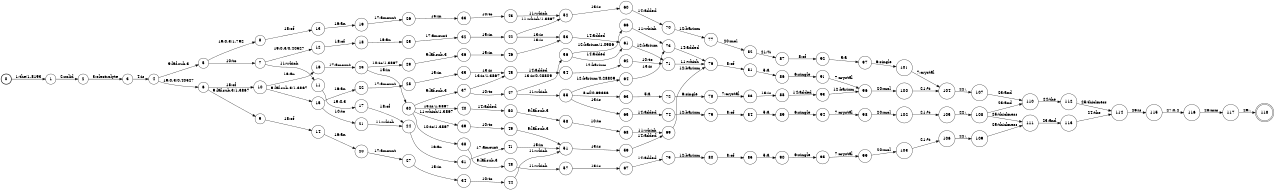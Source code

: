 digraph FST {
rankdir = LR;
size = "8.5,11";
label = "";
center = 1;
orientation = Portrait;
ranksep = "0.4";
nodesep = "0.25";
0 [label = "0", shape = circle, style = bold, fontsize = 14]
	0 -> 1 [label = "1:the/1.8193", fontsize = 14];
1 [label = "1", shape = circle, style = solid, fontsize = 14]
	1 -> 2 [label = "2:solid", fontsize = 14];
2 [label = "2", shape = circle, style = solid, fontsize = 14]
	2 -> 3 [label = "3:electrolyte", fontsize = 14];
3 [label = "3", shape = circle, style = solid, fontsize = 14]
	3 -> 4 [label = "4:is", fontsize = 14];
4 [label = "4", shape = circle, style = solid, fontsize = 14]
	4 -> 5 [label = "9:laf.sub.3", fontsize = 14];
	4 -> 6 [label = "19:0.3/0.40527", fontsize = 14];
5 [label = "5", shape = circle, style = solid, fontsize = 14]
	5 -> 7 [label = "10:to", fontsize = 14];
	5 -> 8 [label = "19:0.3/1.792", fontsize = 14];
6 [label = "6", shape = circle, style = solid, fontsize = 14]
	6 -> 9 [label = "9:laf.sub.3/1.3867", fontsize = 14];
	6 -> 10 [label = "18:of", fontsize = 14];
7 [label = "7", shape = circle, style = solid, fontsize = 14]
	7 -> 11 [label = "11:which", fontsize = 14];
	7 -> 12 [label = "19:0.3/0.40527", fontsize = 14];
8 [label = "8", shape = circle, style = solid, fontsize = 14]
	8 -> 13 [label = "18:of", fontsize = 14];
9 [label = "9", shape = circle, style = solid, fontsize = 14]
	9 -> 14 [label = "18:of", fontsize = 14];
10 [label = "10", shape = circle, style = solid, fontsize = 14]
	10 -> 15 [label = "9:laf.sub.3/1.3867", fontsize = 14];
	10 -> 16 [label = "16:an", fontsize = 14];
11 [label = "11", shape = circle, style = solid, fontsize = 14]
	11 -> 17 [label = "19:0.3", fontsize = 14];
12 [label = "12", shape = circle, style = solid, fontsize = 14]
	12 -> 18 [label = "18:of", fontsize = 14];
13 [label = "13", shape = circle, style = solid, fontsize = 14]
	13 -> 19 [label = "16:an", fontsize = 14];
14 [label = "14", shape = circle, style = solid, fontsize = 14]
	14 -> 20 [label = "16:an", fontsize = 14];
15 [label = "15", shape = circle, style = solid, fontsize = 14]
	15 -> 21 [label = "10:to", fontsize = 14];
	15 -> 22 [label = "16:an", fontsize = 14];
16 [label = "16", shape = circle, style = solid, fontsize = 14]
	16 -> 23 [label = "17:amount", fontsize = 14];
17 [label = "17", shape = circle, style = solid, fontsize = 14]
	17 -> 24 [label = "18:of", fontsize = 14];
18 [label = "18", shape = circle, style = solid, fontsize = 14]
	18 -> 25 [label = "16:an", fontsize = 14];
19 [label = "19", shape = circle, style = solid, fontsize = 14]
	19 -> 26 [label = "17:amount", fontsize = 14];
20 [label = "20", shape = circle, style = solid, fontsize = 14]
	20 -> 27 [label = "17:amount", fontsize = 14];
21 [label = "21", shape = circle, style = solid, fontsize = 14]
	21 -> 24 [label = "11:which", fontsize = 14];
22 [label = "22", shape = circle, style = solid, fontsize = 14]
	22 -> 28 [label = "17:amount", fontsize = 14];
23 [label = "23", shape = circle, style = solid, fontsize = 14]
	23 -> 29 [label = "10:to/1.3867", fontsize = 14];
	23 -> 30 [label = "15:in", fontsize = 14];
24 [label = "24", shape = circle, style = solid, fontsize = 14]
	24 -> 31 [label = "16:an", fontsize = 14];
25 [label = "25", shape = circle, style = solid, fontsize = 14]
	25 -> 32 [label = "17:amount", fontsize = 14];
26 [label = "26", shape = circle, style = solid, fontsize = 14]
	26 -> 33 [label = "15:in", fontsize = 14];
27 [label = "27", shape = circle, style = solid, fontsize = 14]
	27 -> 34 [label = "15:in", fontsize = 14];
28 [label = "28", shape = circle, style = solid, fontsize = 14]
	28 -> 35 [label = "15:in", fontsize = 14];
29 [label = "29", shape = circle, style = solid, fontsize = 14]
	29 -> 36 [label = "9:laf.sub.3", fontsize = 14];
30 [label = "30", shape = circle, style = solid, fontsize = 14]
	30 -> 40 [label = "13:is/1.3867", fontsize = 14];
	30 -> 37 [label = "9:laf.sub.3", fontsize = 14];
	30 -> 38 [label = "10:to/1.3867", fontsize = 14];
	30 -> 39 [label = "11:which/1.3867", fontsize = 14];
31 [label = "31", shape = circle, style = solid, fontsize = 14]
	31 -> 41 [label = "17:amount", fontsize = 14];
32 [label = "32", shape = circle, style = solid, fontsize = 14]
	32 -> 42 [label = "15:in", fontsize = 14];
33 [label = "33", shape = circle, style = solid, fontsize = 14]
	33 -> 43 [label = "10:to", fontsize = 14];
34 [label = "34", shape = circle, style = solid, fontsize = 14]
	34 -> 44 [label = "10:to", fontsize = 14];
35 [label = "35", shape = circle, style = solid, fontsize = 14]
	35 -> 45 [label = "13:is", fontsize = 14];
36 [label = "36", shape = circle, style = solid, fontsize = 14]
	36 -> 46 [label = "15:in", fontsize = 14];
37 [label = "37", shape = circle, style = solid, fontsize = 14]
	37 -> 45 [label = "13:is/1.3867", fontsize = 14];
	37 -> 47 [label = "10:to", fontsize = 14];
38 [label = "38", shape = circle, style = solid, fontsize = 14]
	38 -> 48 [label = "9:laf.sub.3", fontsize = 14];
39 [label = "39", shape = circle, style = solid, fontsize = 14]
	39 -> 49 [label = "10:to", fontsize = 14];
40 [label = "40", shape = circle, style = solid, fontsize = 14]
	40 -> 50 [label = "14:added", fontsize = 14];
41 [label = "41", shape = circle, style = solid, fontsize = 14]
	41 -> 51 [label = "15:in", fontsize = 14];
42 [label = "42", shape = circle, style = solid, fontsize = 14]
	42 -> 53 [label = "13:is", fontsize = 14];
	42 -> 52 [label = "11:which/1.3867", fontsize = 14];
43 [label = "43", shape = circle, style = solid, fontsize = 14]
	43 -> 52 [label = "11:which", fontsize = 14];
44 [label = "44", shape = circle, style = solid, fontsize = 14]
	44 -> 51 [label = "11:which", fontsize = 14];
45 [label = "45", shape = circle, style = solid, fontsize = 14]
	45 -> 54 [label = "14:added", fontsize = 14];
46 [label = "46", shape = circle, style = solid, fontsize = 14]
	46 -> 53 [label = "13:is", fontsize = 14];
47 [label = "47", shape = circle, style = solid, fontsize = 14]
	47 -> 56 [label = "13:is/0.28809", fontsize = 14];
	47 -> 55 [label = "11:which", fontsize = 14];
48 [label = "48", shape = circle, style = solid, fontsize = 14]
	48 -> 57 [label = "11:which", fontsize = 14];
49 [label = "49", shape = circle, style = solid, fontsize = 14]
	49 -> 51 [label = "9:laf.sub.3", fontsize = 14];
50 [label = "50", shape = circle, style = solid, fontsize = 14]
	50 -> 58 [label = "9:laf.sub.3", fontsize = 14];
51 [label = "51", shape = circle, style = solid, fontsize = 14]
	51 -> 59 [label = "13:is", fontsize = 14];
52 [label = "52", shape = circle, style = solid, fontsize = 14]
	52 -> 60 [label = "13:is", fontsize = 14];
53 [label = "53", shape = circle, style = solid, fontsize = 14]
	53 -> 61 [label = "14:added", fontsize = 14];
54 [label = "54", shape = circle, style = solid, fontsize = 14]
	54 -> 62 [label = "12:barium", fontsize = 14];
55 [label = "55", shape = circle, style = solid, fontsize = 14]
	55 -> 65 [label = "13:is", fontsize = 14];
	55 -> 64 [label = "12:barium/0.28809", fontsize = 14];
	55 -> 63 [label = "8:of/0.69336", fontsize = 14];
56 [label = "56", shape = circle, style = solid, fontsize = 14]
	56 -> 66 [label = "12:barium/1.0986", fontsize = 14];
	56 -> 61 [label = "14:added", fontsize = 14];
57 [label = "57", shape = circle, style = solid, fontsize = 14]
	57 -> 67 [label = "13:is", fontsize = 14];
58 [label = "58", shape = circle, style = solid, fontsize = 14]
	58 -> 68 [label = "10:to", fontsize = 14];
59 [label = "59", shape = circle, style = solid, fontsize = 14]
	59 -> 69 [label = "14:added", fontsize = 14];
60 [label = "60", shape = circle, style = solid, fontsize = 14]
	60 -> 70 [label = "14:added", fontsize = 14];
61 [label = "61", shape = circle, style = solid, fontsize = 14]
	61 -> 71 [label = "12:barium", fontsize = 14];
62 [label = "62", shape = circle, style = solid, fontsize = 14]
	62 -> 71 [label = "10:to", fontsize = 14];
63 [label = "63", shape = circle, style = solid, fontsize = 14]
	63 -> 72 [label = "5:a", fontsize = 14];
64 [label = "64", shape = circle, style = solid, fontsize = 14]
	64 -> 73 [label = "13:is", fontsize = 14];
65 [label = "65", shape = circle, style = solid, fontsize = 14]
	65 -> 74 [label = "14:added", fontsize = 14];
66 [label = "66", shape = circle, style = solid, fontsize = 14]
	66 -> 73 [label = "11:which", fontsize = 14];
67 [label = "67", shape = circle, style = solid, fontsize = 14]
	67 -> 75 [label = "14:added", fontsize = 14];
68 [label = "68", shape = circle, style = solid, fontsize = 14]
	68 -> 69 [label = "11:which", fontsize = 14];
69 [label = "69", shape = circle, style = solid, fontsize = 14]
	69 -> 76 [label = "12:barium", fontsize = 14];
70 [label = "70", shape = circle, style = solid, fontsize = 14]
	70 -> 77 [label = "12:barium", fontsize = 14];
71 [label = "71", shape = circle, style = solid, fontsize = 14]
	71 -> 76 [label = "11:which", fontsize = 14];
72 [label = "72", shape = circle, style = solid, fontsize = 14]
	72 -> 78 [label = "6:single", fontsize = 14];
73 [label = "73", shape = circle, style = solid, fontsize = 14]
	73 -> 76 [label = "14:added", fontsize = 14];
74 [label = "74", shape = circle, style = solid, fontsize = 14]
	74 -> 79 [label = "12:barium", fontsize = 14];
75 [label = "75", shape = circle, style = solid, fontsize = 14]
	75 -> 80 [label = "12:barium", fontsize = 14];
76 [label = "76", shape = circle, style = solid, fontsize = 14]
	76 -> 81 [label = "8:of", fontsize = 14];
77 [label = "77", shape = circle, style = solid, fontsize = 14]
	77 -> 82 [label = "20:mol", fontsize = 14];
78 [label = "78", shape = circle, style = solid, fontsize = 14]
	78 -> 83 [label = "7:crystal", fontsize = 14];
79 [label = "79", shape = circle, style = solid, fontsize = 14]
	79 -> 84 [label = "8:of", fontsize = 14];
80 [label = "80", shape = circle, style = solid, fontsize = 14]
	80 -> 85 [label = "8:of", fontsize = 14];
81 [label = "81", shape = circle, style = solid, fontsize = 14]
	81 -> 86 [label = "5:a", fontsize = 14];
82 [label = "82", shape = circle, style = solid, fontsize = 14]
	82 -> 87 [label = "21:%", fontsize = 14];
83 [label = "83", shape = circle, style = solid, fontsize = 14]
	83 -> 88 [label = "13:is", fontsize = 14];
84 [label = "84", shape = circle, style = solid, fontsize = 14]
	84 -> 89 [label = "5:a", fontsize = 14];
85 [label = "85", shape = circle, style = solid, fontsize = 14]
	85 -> 90 [label = "5:a", fontsize = 14];
86 [label = "86", shape = circle, style = solid, fontsize = 14]
	86 -> 91 [label = "6:single", fontsize = 14];
87 [label = "87", shape = circle, style = solid, fontsize = 14]
	87 -> 92 [label = "8:of", fontsize = 14];
88 [label = "88", shape = circle, style = solid, fontsize = 14]
	88 -> 93 [label = "14:added", fontsize = 14];
89 [label = "89", shape = circle, style = solid, fontsize = 14]
	89 -> 94 [label = "6:single", fontsize = 14];
90 [label = "90", shape = circle, style = solid, fontsize = 14]
	90 -> 95 [label = "6:single", fontsize = 14];
91 [label = "91", shape = circle, style = solid, fontsize = 14]
	91 -> 96 [label = "7:crystal", fontsize = 14];
92 [label = "92", shape = circle, style = solid, fontsize = 14]
	92 -> 97 [label = "5:a", fontsize = 14];
93 [label = "93", shape = circle, style = solid, fontsize = 14]
	93 -> 96 [label = "12:barium", fontsize = 14];
94 [label = "94", shape = circle, style = solid, fontsize = 14]
	94 -> 98 [label = "7:crystal", fontsize = 14];
95 [label = "95", shape = circle, style = solid, fontsize = 14]
	95 -> 99 [label = "7:crystal", fontsize = 14];
96 [label = "96", shape = circle, style = solid, fontsize = 14]
	96 -> 100 [label = "20:mol", fontsize = 14];
97 [label = "97", shape = circle, style = solid, fontsize = 14]
	97 -> 101 [label = "6:single", fontsize = 14];
98 [label = "98", shape = circle, style = solid, fontsize = 14]
	98 -> 102 [label = "20:mol", fontsize = 14];
99 [label = "99", shape = circle, style = solid, fontsize = 14]
	99 -> 103 [label = "20:mol", fontsize = 14];
100 [label = "100", shape = circle, style = solid, fontsize = 14]
	100 -> 104 [label = "21:%", fontsize = 14];
101 [label = "101", shape = circle, style = solid, fontsize = 14]
	101 -> 104 [label = "7:crystal", fontsize = 14];
102 [label = "102", shape = circle, style = solid, fontsize = 14]
	102 -> 105 [label = "21:%", fontsize = 14];
103 [label = "103", shape = circle, style = solid, fontsize = 14]
	103 -> 106 [label = "21:%", fontsize = 14];
104 [label = "104", shape = circle, style = solid, fontsize = 14]
	104 -> 107 [label = "22:,", fontsize = 14];
105 [label = "105", shape = circle, style = solid, fontsize = 14]
	105 -> 108 [label = "22:,", fontsize = 14];
106 [label = "106", shape = circle, style = solid, fontsize = 14]
	106 -> 109 [label = "22:,", fontsize = 14];
107 [label = "107", shape = circle, style = solid, fontsize = 14]
	107 -> 110 [label = "23:and", fontsize = 14];
108 [label = "108", shape = circle, style = solid, fontsize = 14]
	108 -> 110 [label = "23:and", fontsize = 14];
	108 -> 111 [label = "25:thickness", fontsize = 14];
109 [label = "109", shape = circle, style = solid, fontsize = 14]
	109 -> 111 [label = "25:thickness", fontsize = 14];
110 [label = "110", shape = circle, style = solid, fontsize = 14]
	110 -> 112 [label = "24:the", fontsize = 14];
111 [label = "111", shape = circle, style = solid, fontsize = 14]
	111 -> 113 [label = "23:and", fontsize = 14];
112 [label = "112", shape = circle, style = solid, fontsize = 14]
	112 -> 114 [label = "25:thickness", fontsize = 14];
113 [label = "113", shape = circle, style = solid, fontsize = 14]
	113 -> 114 [label = "24:the", fontsize = 14];
114 [label = "114", shape = circle, style = solid, fontsize = 14]
	114 -> 115 [label = "26:is", fontsize = 14];
115 [label = "115", shape = circle, style = solid, fontsize = 14]
	115 -> 116 [label = "27:0.2", fontsize = 14];
116 [label = "116", shape = circle, style = solid, fontsize = 14]
	116 -> 117 [label = "28:mm", fontsize = 14];
117 [label = "117", shape = circle, style = solid, fontsize = 14]
	117 -> 118 [label = "29:.", fontsize = 14];
118 [label = "118", shape = doublecircle, style = solid, fontsize = 14]
}
